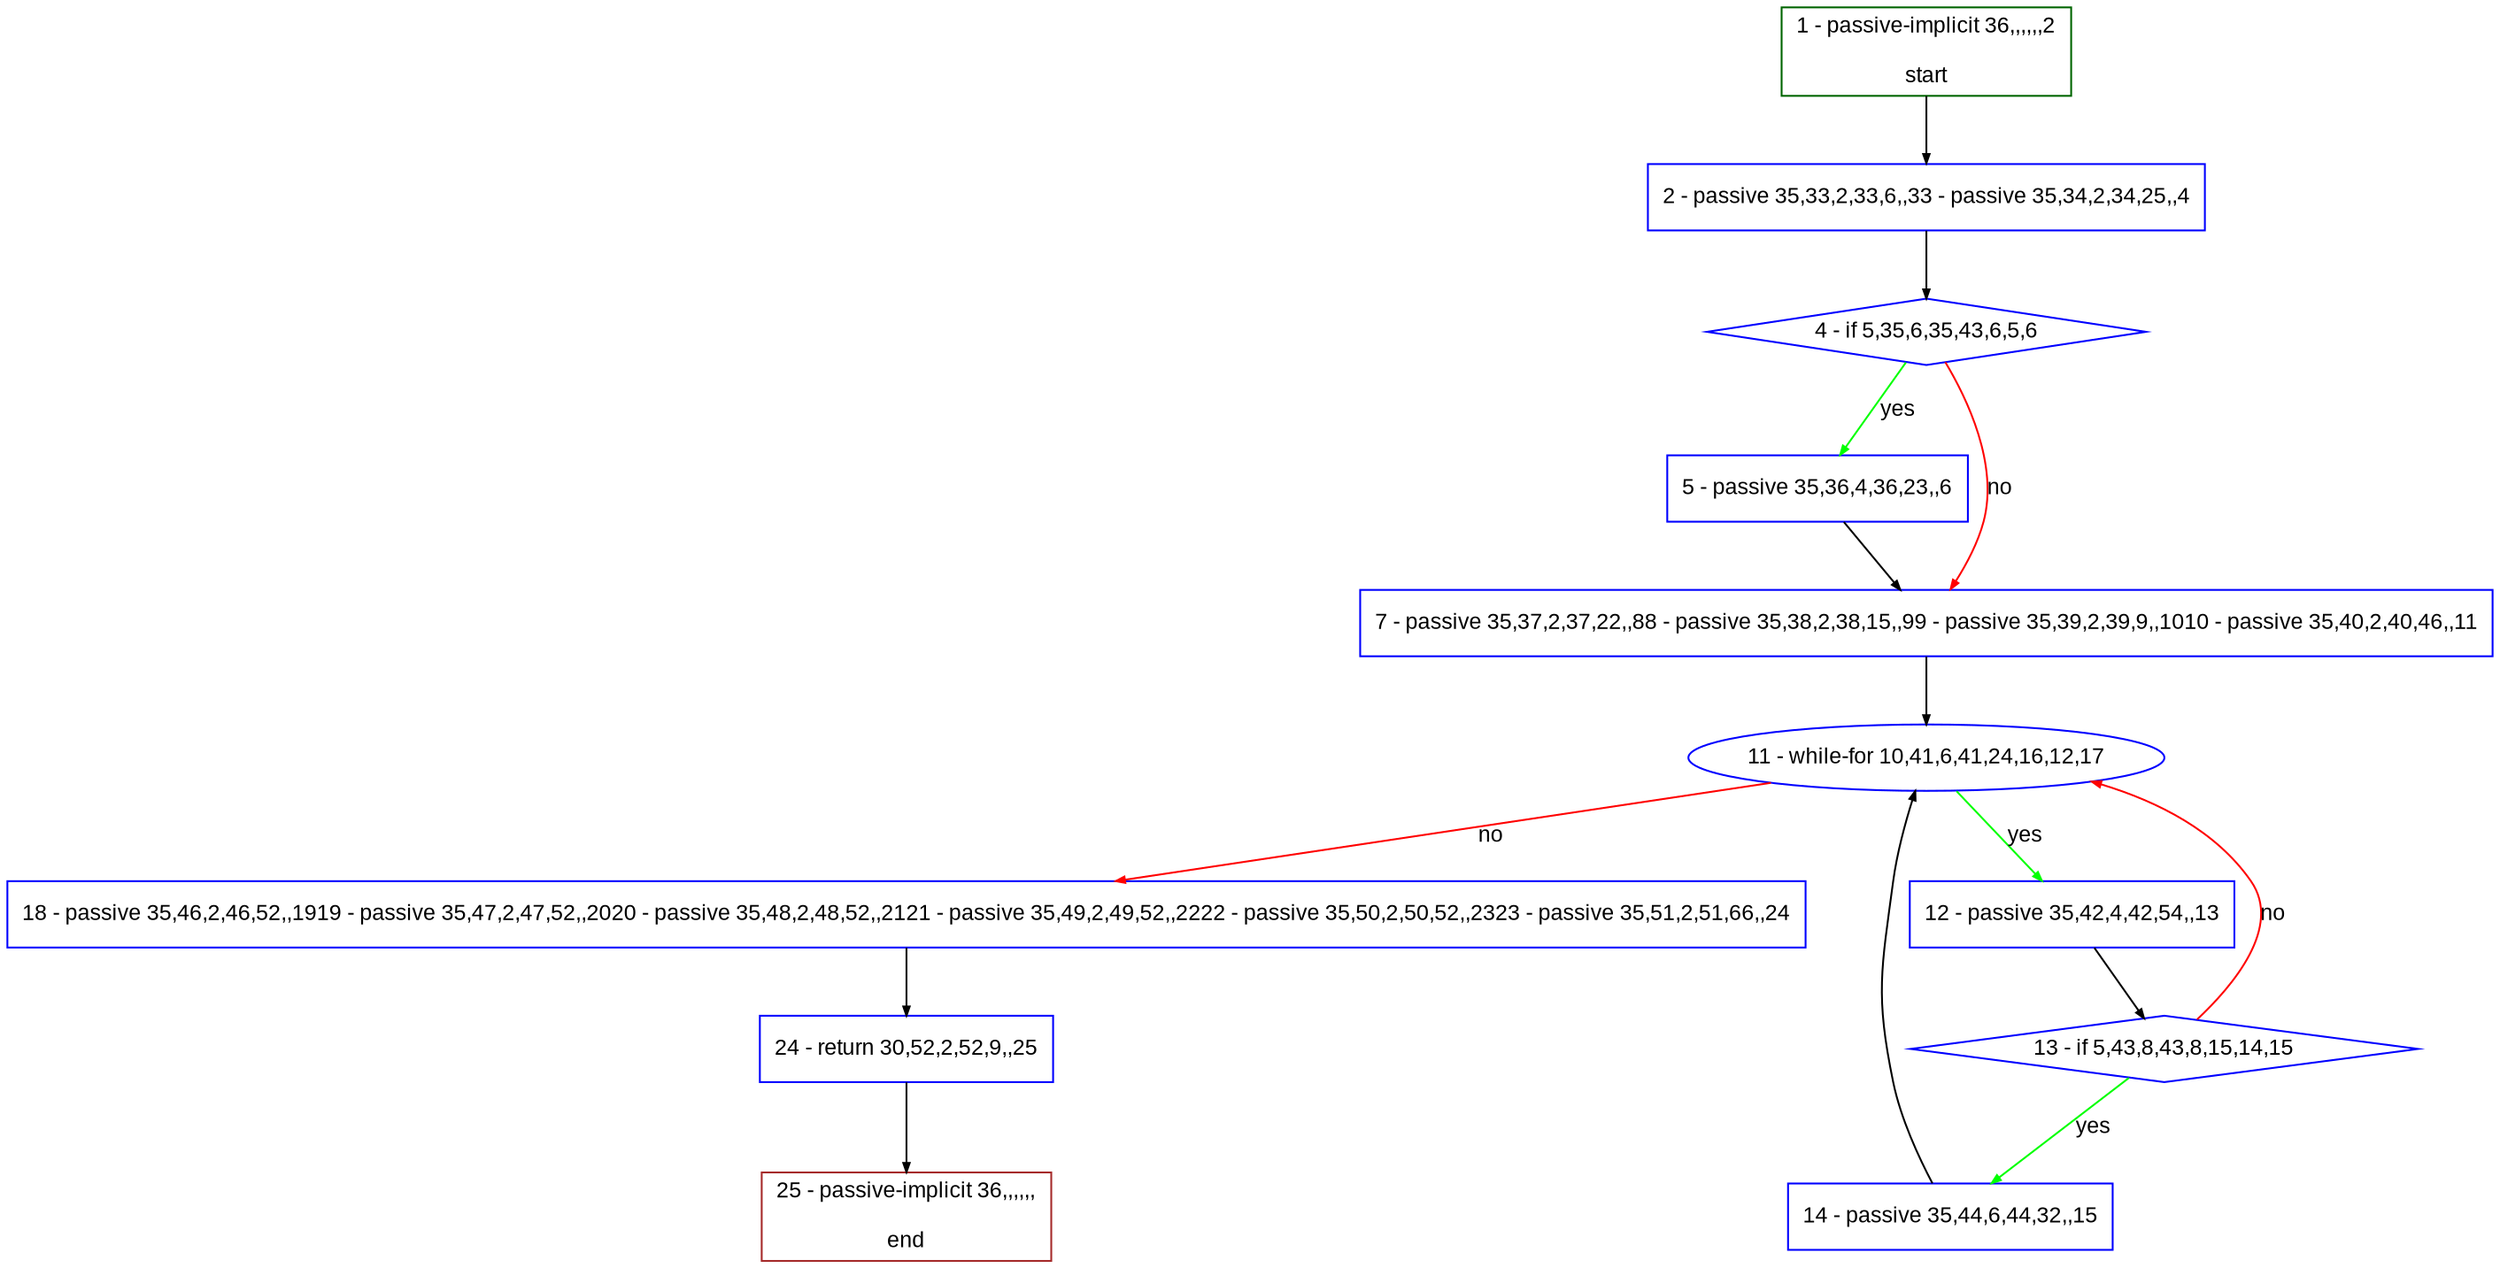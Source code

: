 digraph "" {
  graph [pack="true", label="", fontsize="12", packmode="clust", fontname="Arial", fillcolor="#FFFFCC", bgcolor="white", style="rounded,filled", compound="true"];
  node [node_initialized="no", label="", color="grey", fontsize="12", fillcolor="white", fontname="Arial", style="filled", shape="rectangle", compound="true", fixedsize="false"];
  edge [fontcolor="black", arrowhead="normal", arrowtail="none", arrowsize="0.5", ltail="", label="", color="black", fontsize="12", lhead="", fontname="Arial", dir="forward", compound="true"];
  __N1 [label="2 - passive 35,33,2,33,6,,33 - passive 35,34,2,34,25,,4", color="#0000ff", fillcolor="#ffffff", style="filled", shape="box"];
  __N2 [label="1 - passive-implicit 36,,,,,,2\n\nstart", color="#006400", fillcolor="#ffffff", style="filled", shape="box"];
  __N3 [label="4 - if 5,35,6,35,43,6,5,6", color="#0000ff", fillcolor="#ffffff", style="filled", shape="diamond"];
  __N4 [label="5 - passive 35,36,4,36,23,,6", color="#0000ff", fillcolor="#ffffff", style="filled", shape="box"];
  __N5 [label="7 - passive 35,37,2,37,22,,88 - passive 35,38,2,38,15,,99 - passive 35,39,2,39,9,,1010 - passive 35,40,2,40,46,,11", color="#0000ff", fillcolor="#ffffff", style="filled", shape="box"];
  __N6 [label="11 - while-for 10,41,6,41,24,16,12,17", color="#0000ff", fillcolor="#ffffff", style="filled", shape="oval"];
  __N7 [label="12 - passive 35,42,4,42,54,,13", color="#0000ff", fillcolor="#ffffff", style="filled", shape="box"];
  __N8 [label="18 - passive 35,46,2,46,52,,1919 - passive 35,47,2,47,52,,2020 - passive 35,48,2,48,52,,2121 - passive 35,49,2,49,52,,2222 - passive 35,50,2,50,52,,2323 - passive 35,51,2,51,66,,24", color="#0000ff", fillcolor="#ffffff", style="filled", shape="box"];
  __N9 [label="13 - if 5,43,8,43,8,15,14,15", color="#0000ff", fillcolor="#ffffff", style="filled", shape="diamond"];
  __N10 [label="14 - passive 35,44,6,44,32,,15", color="#0000ff", fillcolor="#ffffff", style="filled", shape="box"];
  __N11 [label="24 - return 30,52,2,52,9,,25", color="#0000ff", fillcolor="#ffffff", style="filled", shape="box"];
  __N12 [label="25 - passive-implicit 36,,,,,,\n\nend", color="#a52a2a", fillcolor="#ffffff", style="filled", shape="box"];
  __N2 -> __N1 [arrowhead="normal", arrowtail="none", color="#000000", label="", dir="forward"];
  __N1 -> __N3 [arrowhead="normal", arrowtail="none", color="#000000", label="", dir="forward"];
  __N3 -> __N4 [arrowhead="normal", arrowtail="none", color="#00ff00", label="yes", dir="forward"];
  __N3 -> __N5 [arrowhead="normal", arrowtail="none", color="#ff0000", label="no", dir="forward"];
  __N4 -> __N5 [arrowhead="normal", arrowtail="none", color="#000000", label="", dir="forward"];
  __N5 -> __N6 [arrowhead="normal", arrowtail="none", color="#000000", label="", dir="forward"];
  __N6 -> __N7 [arrowhead="normal", arrowtail="none", color="#00ff00", label="yes", dir="forward"];
  __N6 -> __N8 [arrowhead="normal", arrowtail="none", color="#ff0000", label="no", dir="forward"];
  __N7 -> __N9 [arrowhead="normal", arrowtail="none", color="#000000", label="", dir="forward"];
  __N9 -> __N6 [arrowhead="normal", arrowtail="none", color="#ff0000", label="no", dir="forward"];
  __N9 -> __N10 [arrowhead="normal", arrowtail="none", color="#00ff00", label="yes", dir="forward"];
  __N10 -> __N6 [arrowhead="normal", arrowtail="none", color="#000000", label="", dir="forward"];
  __N8 -> __N11 [arrowhead="normal", arrowtail="none", color="#000000", label="", dir="forward"];
  __N11 -> __N12 [arrowhead="normal", arrowtail="none", color="#000000", label="", dir="forward"];
}
